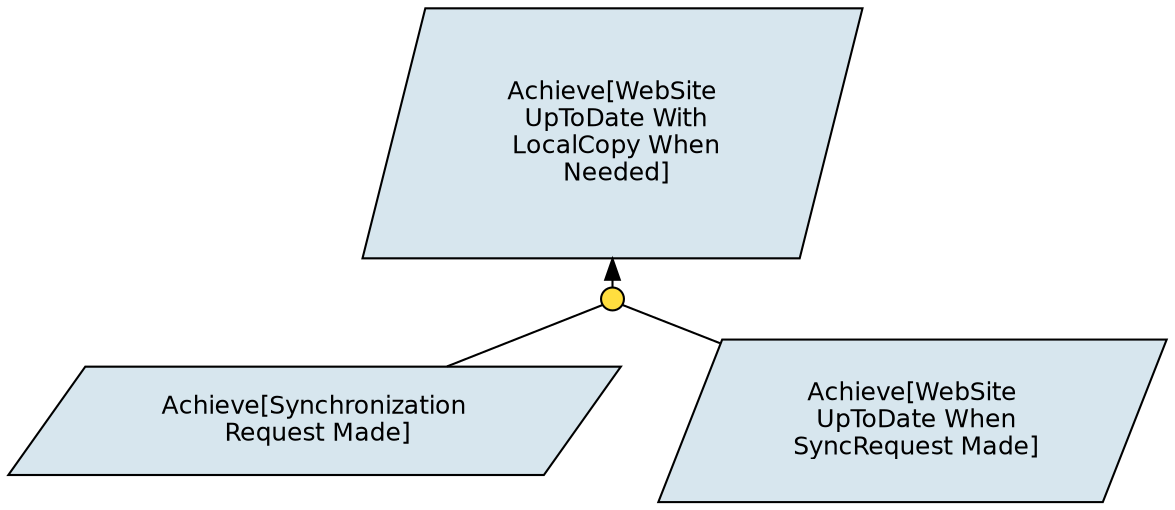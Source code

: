 digraph G {
  graph[rankdir="BT" ranksep="0.2"]
  V0 [shape="polygon" margin="-" skew="0.3" style="filled" fillcolor="#D7E6EE" fontname="Helvetica" fontsize="12.0" label="Achieve[WebSite\n UpToDate With\n LocalCopy When\n Needed]"]
  V1 [label="" shape="circle" style="filled" fillcolor="#FFDE3F" width="0.15" height="0.15" fixedsize="true"]
  V2 [shape="polygon" skew="0.3" margin="0" style="filled" fillcolor="#D7E6EE" fontname="Helvetica" fontsize="12.0" label="Achieve[Synchronization\n Request Made]"]
  V3 [shape="polygon" skew="0.3" margin="0" style="filled" fillcolor="#D7E6EE" fontname="Helvetica" fontsize="12.0" label="Achieve[WebSite\n UpToDate When\n SyncRequest Made]"]
  V1 -> V0 []
  V2 -> V1 [arrowhead="none"]
  V3 -> V1 [arrowhead="none"]
}
